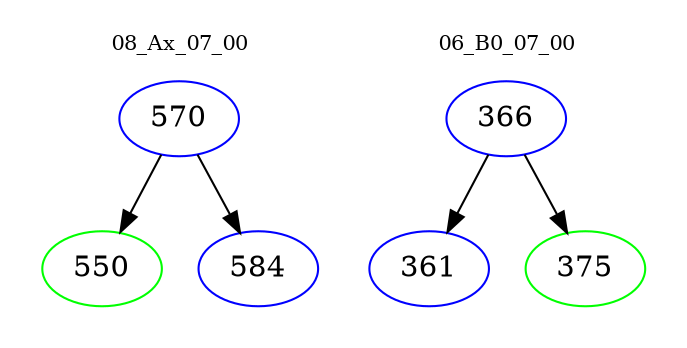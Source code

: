digraph{
subgraph cluster_0 {
color = white
label = "08_Ax_07_00";
fontsize=10;
T0_570 [label="570", color="blue"]
T0_570 -> T0_550 [color="black"]
T0_550 [label="550", color="green"]
T0_570 -> T0_584 [color="black"]
T0_584 [label="584", color="blue"]
}
subgraph cluster_1 {
color = white
label = "06_B0_07_00";
fontsize=10;
T1_366 [label="366", color="blue"]
T1_366 -> T1_361 [color="black"]
T1_361 [label="361", color="blue"]
T1_366 -> T1_375 [color="black"]
T1_375 [label="375", color="green"]
}
}
